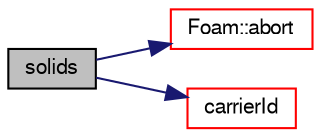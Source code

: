 digraph "solids"
{
  bgcolor="transparent";
  edge [fontname="FreeSans",fontsize="10",labelfontname="FreeSans",labelfontsize="10"];
  node [fontname="FreeSans",fontsize="10",shape=record];
  rankdir="LR";
  Node487 [label="solids",height=0.2,width=0.4,color="black", fillcolor="grey75", style="filled", fontcolor="black"];
  Node487 -> Node488 [color="midnightblue",fontsize="10",style="solid",fontname="FreeSans"];
  Node488 [label="Foam::abort",height=0.2,width=0.4,color="red",URL="$a21124.html#a447107a607d03e417307c203fa5fb44b"];
  Node487 -> Node531 [color="midnightblue",fontsize="10",style="solid",fontname="FreeSans"];
  Node531 [label="carrierId",height=0.2,width=0.4,color="red",URL="$a30182.html#a72bc1c01f3925ac4cb21cf579083ea9b",tooltip="Index of carrier component. "];
}
